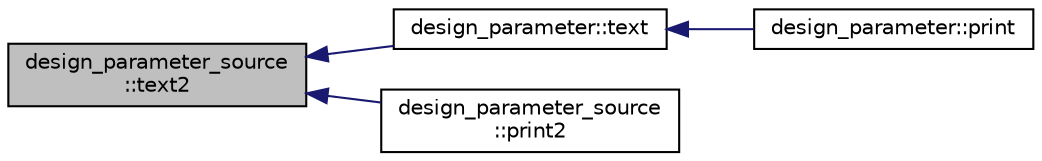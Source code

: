 digraph "design_parameter_source::text2"
{
  edge [fontname="Helvetica",fontsize="10",labelfontname="Helvetica",labelfontsize="10"];
  node [fontname="Helvetica",fontsize="10",shape=record];
  rankdir="LR";
  Node1167 [label="design_parameter_source\l::text2",height=0.2,width=0.4,color="black", fillcolor="grey75", style="filled", fontcolor="black"];
  Node1167 -> Node1168 [dir="back",color="midnightblue",fontsize="10",style="solid",fontname="Helvetica"];
  Node1168 [label="design_parameter::text",height=0.2,width=0.4,color="black", fillcolor="white", style="filled",URL="$da/d94/classdesign__parameter.html#a200510dc60483800cc6985b77d4ee50c"];
  Node1168 -> Node1169 [dir="back",color="midnightblue",fontsize="10",style="solid",fontname="Helvetica"];
  Node1169 [label="design_parameter::print",height=0.2,width=0.4,color="black", fillcolor="white", style="filled",URL="$da/d94/classdesign__parameter.html#ac9c431a5408809b0c229eacaa924781b"];
  Node1167 -> Node1170 [dir="back",color="midnightblue",fontsize="10",style="solid",fontname="Helvetica"];
  Node1170 [label="design_parameter_source\l::print2",height=0.2,width=0.4,color="black", fillcolor="white", style="filled",URL="$df/d4b/classdesign__parameter__source.html#a5e22836b470986f95bfcb322dfc37e82"];
}

